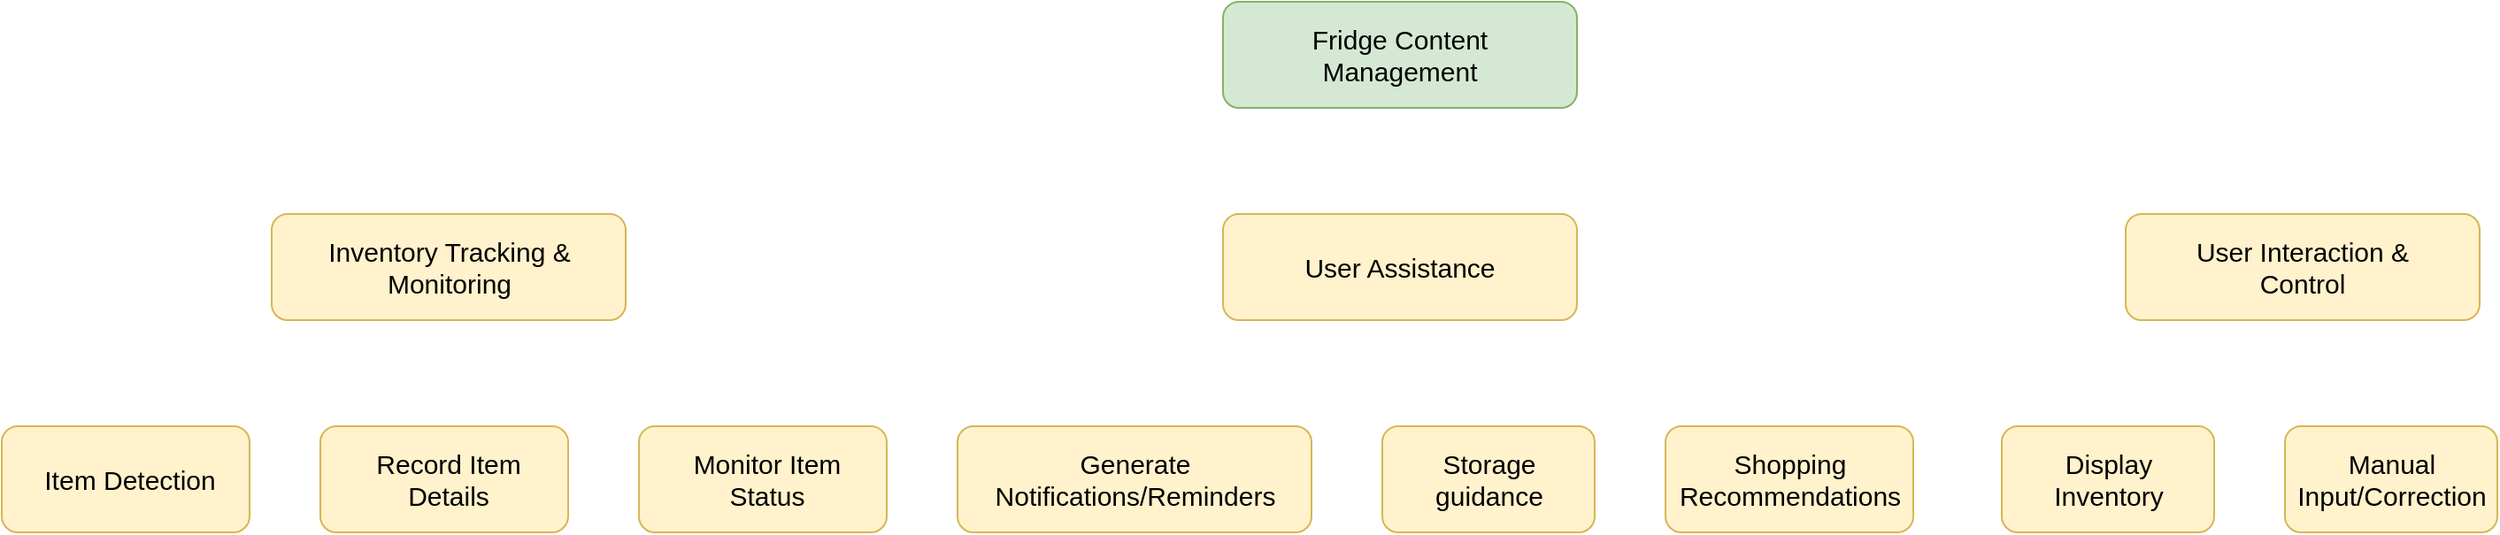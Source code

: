 <mxfile version="26.2.12">
  <diagram name="Page-1" id="FL-jsjt1f4KcjmQmpSDP">
    <mxGraphModel dx="2278" dy="718" grid="1" gridSize="10" guides="1" tooltips="1" connect="1" arrows="1" fold="1" page="1" pageScale="1" pageWidth="850" pageHeight="1100" math="0" shadow="0">
      <root>
        <mxCell id="0" />
        <mxCell id="1" parent="0" />
        <mxCell id="lqIPBj84MhmXkh_4QggL-1" value="" style="rounded=1;whiteSpace=wrap;html=1;fillColor=#d5e8d4;strokeColor=#82b366;" vertex="1" parent="1">
          <mxGeometry x="450" y="160" width="200" height="60" as="geometry" />
        </mxCell>
        <mxCell id="lqIPBj84MhmXkh_4QggL-2" value="Fridge Content Management" style="text;whiteSpace=wrap;verticalAlign=middle;align=center;fontSize=15;" vertex="1" parent="1">
          <mxGeometry x="465" y="170" width="170" height="40" as="geometry" />
        </mxCell>
        <mxCell id="lqIPBj84MhmXkh_4QggL-3" value="" style="rounded=1;whiteSpace=wrap;html=1;fillColor=#fff2cc;strokeColor=#d6b656;" vertex="1" parent="1">
          <mxGeometry x="-87.5" y="280" width="200" height="60" as="geometry" />
        </mxCell>
        <mxCell id="lqIPBj84MhmXkh_4QggL-4" value="" style="rounded=1;whiteSpace=wrap;html=1;fillColor=#fff2cc;strokeColor=#d6b656;" vertex="1" parent="1">
          <mxGeometry x="450" y="280" width="200" height="60" as="geometry" />
        </mxCell>
        <mxCell id="lqIPBj84MhmXkh_4QggL-5" value="" style="rounded=1;whiteSpace=wrap;html=1;fillColor=#fff2cc;strokeColor=#d6b656;" vertex="1" parent="1">
          <mxGeometry x="960" y="280" width="200" height="60" as="geometry" />
        </mxCell>
        <mxCell id="lqIPBj84MhmXkh_4QggL-6" value="Inventory Tracking &amp; Monitoring" style="text;whiteSpace=wrap;verticalAlign=middle;align=center;fontSize=15;" vertex="1" parent="1">
          <mxGeometry x="-72.5" y="290" width="170" height="40" as="geometry" />
        </mxCell>
        <mxCell id="lqIPBj84MhmXkh_4QggL-7" value="User Assistance" style="text;whiteSpace=wrap;verticalAlign=middle;align=center;fontSize=15;" vertex="1" parent="1">
          <mxGeometry x="465" y="290" width="170" height="40" as="geometry" />
        </mxCell>
        <mxCell id="lqIPBj84MhmXkh_4QggL-8" value="User Interaction &amp; Control" style="text;whiteSpace=wrap;verticalAlign=middle;align=center;fontSize=15;" vertex="1" parent="1">
          <mxGeometry x="975" y="290" width="170" height="40" as="geometry" />
        </mxCell>
        <mxCell id="lqIPBj84MhmXkh_4QggL-9" value="" style="rounded=1;whiteSpace=wrap;html=1;fillColor=#fff2cc;strokeColor=#d6b656;" vertex="1" parent="1">
          <mxGeometry x="-240" y="400" width="140" height="60" as="geometry" />
        </mxCell>
        <mxCell id="lqIPBj84MhmXkh_4QggL-10" value="Item Detection" style="text;whiteSpace=wrap;verticalAlign=middle;align=center;fontSize=15;" vertex="1" parent="1">
          <mxGeometry x="-225" y="410" width="115" height="40" as="geometry" />
        </mxCell>
        <mxCell id="lqIPBj84MhmXkh_4QggL-11" value="" style="rounded=1;whiteSpace=wrap;html=1;fillColor=#fff2cc;strokeColor=#d6b656;" vertex="1" parent="1">
          <mxGeometry x="-60" y="400" width="140" height="60" as="geometry" />
        </mxCell>
        <mxCell id="lqIPBj84MhmXkh_4QggL-12" value="Record Item Details" style="text;whiteSpace=wrap;verticalAlign=middle;align=center;fontSize=15;" vertex="1" parent="1">
          <mxGeometry x="-45" y="410" width="115" height="40" as="geometry" />
        </mxCell>
        <mxCell id="lqIPBj84MhmXkh_4QggL-13" value="" style="rounded=1;whiteSpace=wrap;html=1;fillColor=#fff2cc;strokeColor=#d6b656;" vertex="1" parent="1">
          <mxGeometry x="120" y="400" width="140" height="60" as="geometry" />
        </mxCell>
        <mxCell id="lqIPBj84MhmXkh_4QggL-14" value="Monitor Item Status" style="text;whiteSpace=wrap;verticalAlign=middle;align=center;fontSize=15;" vertex="1" parent="1">
          <mxGeometry x="135" y="410" width="115" height="40" as="geometry" />
        </mxCell>
        <mxCell id="lqIPBj84MhmXkh_4QggL-15" value="" style="rounded=1;whiteSpace=wrap;html=1;fillColor=#fff2cc;strokeColor=#d6b656;" vertex="1" parent="1">
          <mxGeometry x="300" y="400" width="200" height="60" as="geometry" />
        </mxCell>
        <mxCell id="lqIPBj84MhmXkh_4QggL-16" value="Generate Notifications/Reminders" style="text;whiteSpace=wrap;verticalAlign=middle;align=center;fontSize=15;" vertex="1" parent="1">
          <mxGeometry x="342.5" y="410" width="115" height="40" as="geometry" />
        </mxCell>
        <mxCell id="lqIPBj84MhmXkh_4QggL-17" value="" style="rounded=1;whiteSpace=wrap;html=1;fillColor=#fff2cc;strokeColor=#d6b656;" vertex="1" parent="1">
          <mxGeometry x="540" y="400" width="120" height="60" as="geometry" />
        </mxCell>
        <mxCell id="lqIPBj84MhmXkh_4QggL-18" value="Storage guidance" style="text;whiteSpace=wrap;verticalAlign=middle;align=center;fontSize=15;" vertex="1" parent="1">
          <mxGeometry x="542.5" y="410" width="115" height="40" as="geometry" />
        </mxCell>
        <mxCell id="lqIPBj84MhmXkh_4QggL-19" value="" style="rounded=1;whiteSpace=wrap;html=1;fillColor=#fff2cc;strokeColor=#d6b656;" vertex="1" parent="1">
          <mxGeometry x="700" y="400" width="140" height="60" as="geometry" />
        </mxCell>
        <mxCell id="lqIPBj84MhmXkh_4QggL-20" value="Shopping Recommendations" style="text;whiteSpace=wrap;verticalAlign=middle;align=center;fontSize=15;" vertex="1" parent="1">
          <mxGeometry x="712.5" y="410" width="115" height="40" as="geometry" />
        </mxCell>
        <mxCell id="lqIPBj84MhmXkh_4QggL-21" value="" style="rounded=1;whiteSpace=wrap;html=1;fillColor=#fff2cc;strokeColor=#d6b656;" vertex="1" parent="1">
          <mxGeometry x="890" y="400" width="120" height="60" as="geometry" />
        </mxCell>
        <mxCell id="lqIPBj84MhmXkh_4QggL-22" value="Display Inventory" style="text;whiteSpace=wrap;verticalAlign=middle;align=center;fontSize=15;" vertex="1" parent="1">
          <mxGeometry x="892.5" y="410" width="115" height="40" as="geometry" />
        </mxCell>
        <mxCell id="lqIPBj84MhmXkh_4QggL-23" value="" style="rounded=1;whiteSpace=wrap;html=1;fillColor=#fff2cc;strokeColor=#d6b656;" vertex="1" parent="1">
          <mxGeometry x="1050" y="400" width="120" height="60" as="geometry" />
        </mxCell>
        <mxCell id="lqIPBj84MhmXkh_4QggL-24" value="Manual Input/Correction" style="text;whiteSpace=wrap;verticalAlign=middle;align=center;fontSize=15;" vertex="1" parent="1">
          <mxGeometry x="1052.5" y="410" width="115" height="40" as="geometry" />
        </mxCell>
      </root>
    </mxGraphModel>
  </diagram>
</mxfile>
